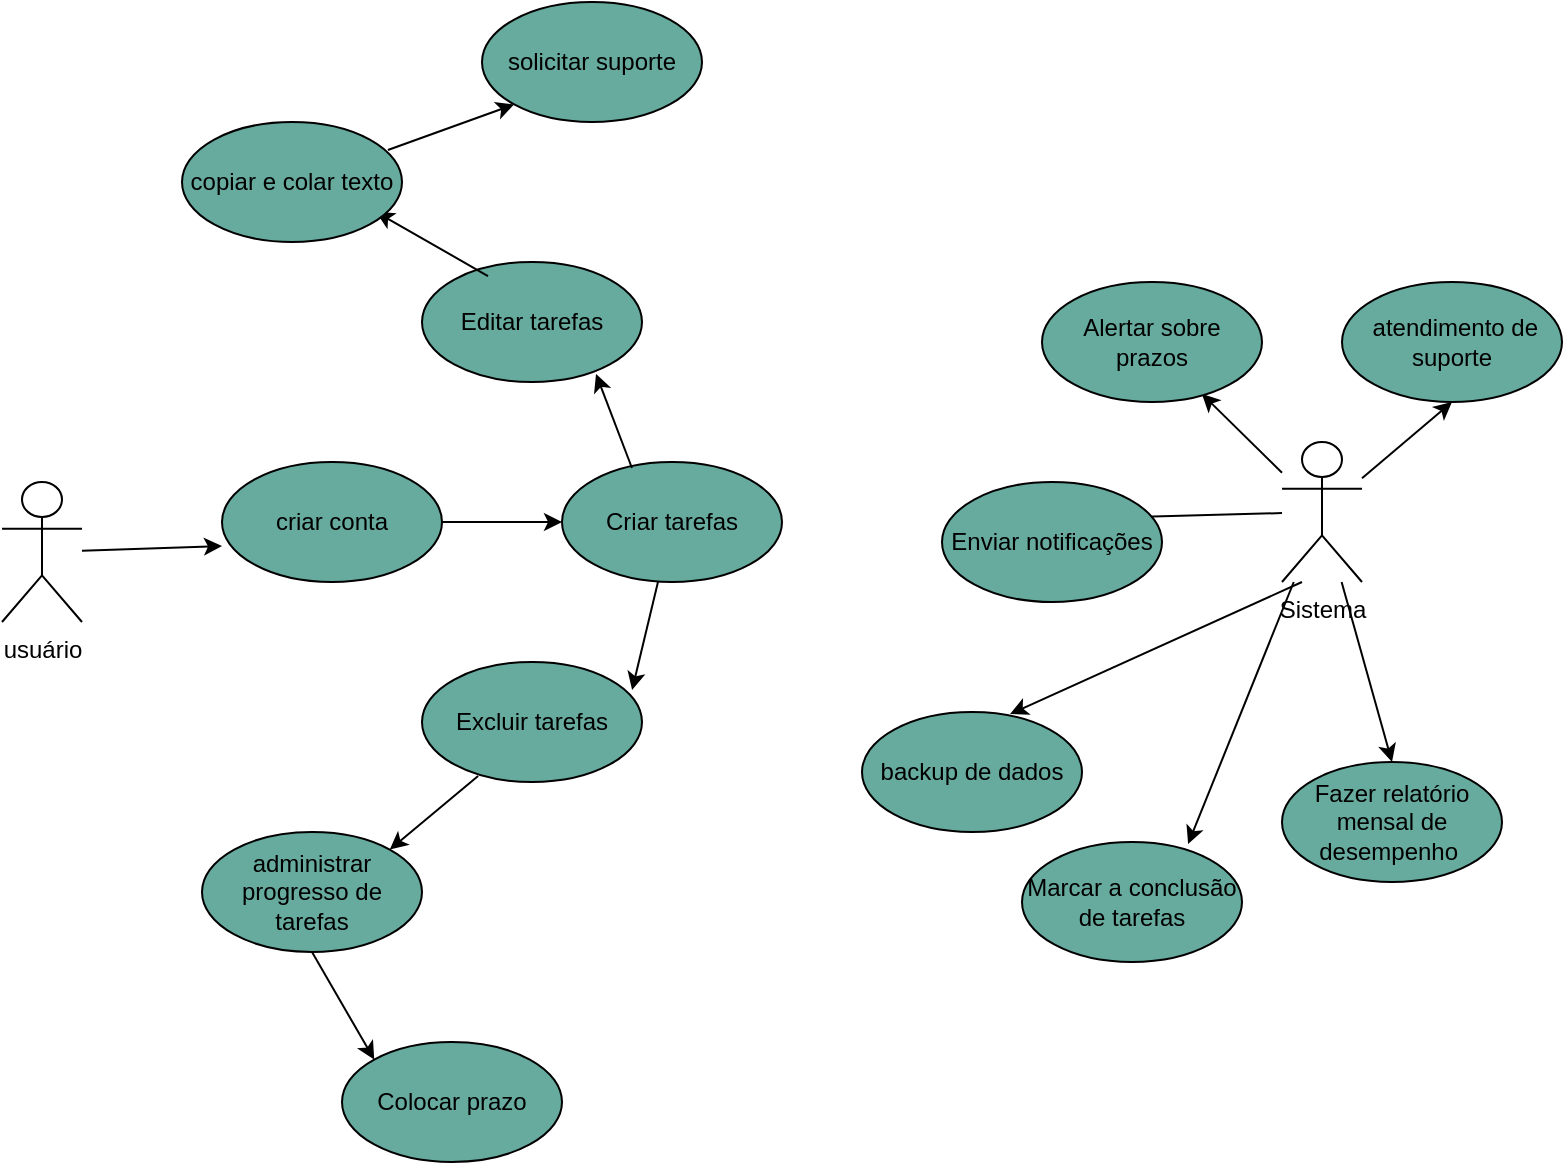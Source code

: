 <mxfile version="26.0.16" pages="2">
  <diagram name="Página-1" id="Xv098V2aOTBT-dUrSFBb">
    <mxGraphModel dx="1666" dy="781" grid="1" gridSize="10" guides="1" tooltips="1" connect="1" arrows="1" fold="1" page="1" pageScale="1" pageWidth="827" pageHeight="1169" math="0" shadow="0">
      <root>
        <mxCell id="0" />
        <mxCell id="1" parent="0" />
        <mxCell id="dAd7lYZPXFyWrwmLLRgz-7" value="criar conta" style="ellipse;whiteSpace=wrap;html=1;fillColor=light-dark(#67AB9F,var(--ge-dark-color, #121212));" parent="1" vertex="1">
          <mxGeometry x="150" y="340" width="110" height="60" as="geometry" />
        </mxCell>
        <mxCell id="dAd7lYZPXFyWrwmLLRgz-13" value="Excluir tarefas" style="ellipse;whiteSpace=wrap;html=1;fillColor=light-dark(#67AB9F,var(--ge-dark-color, #121212));" parent="1" vertex="1">
          <mxGeometry x="250" y="440" width="110" height="60" as="geometry" />
        </mxCell>
        <mxCell id="dAd7lYZPXFyWrwmLLRgz-14" value="&amp;nbsp;atendimento de suporte" style="ellipse;whiteSpace=wrap;html=1;fillColor=light-dark(#67AB9F,var(--ge-dark-color, #121212));" parent="1" vertex="1">
          <mxGeometry x="710" y="250" width="110" height="60" as="geometry" />
        </mxCell>
        <mxCell id="dAd7lYZPXFyWrwmLLRgz-15" value="Marcar a conclusão de tarefas" style="ellipse;whiteSpace=wrap;html=1;fillColor=light-dark(#67AB9F,var(--ge-dark-color, #121212));" parent="1" vertex="1">
          <mxGeometry x="550" y="530" width="110" height="60" as="geometry" />
        </mxCell>
        <mxCell id="dAd7lYZPXFyWrwmLLRgz-16" value="backup de dados" style="ellipse;whiteSpace=wrap;html=1;fillColor=light-dark(#67AB9F,var(--ge-dark-color, #121212));" parent="1" vertex="1">
          <mxGeometry x="470" y="465" width="110" height="60" as="geometry" />
        </mxCell>
        <mxCell id="dAd7lYZPXFyWrwmLLRgz-17" value="Editar tarefas" style="ellipse;whiteSpace=wrap;html=1;fillColor=light-dark(#67AB9F,var(--ge-dark-color, #121212));" parent="1" vertex="1">
          <mxGeometry x="250" y="240" width="110" height="60" as="geometry" />
        </mxCell>
        <mxCell id="dAd7lYZPXFyWrwmLLRgz-18" value="Criar tarefas" style="ellipse;whiteSpace=wrap;html=1;fillColor=light-dark(#67AB9F,var(--ge-dark-color, #121212));" parent="1" vertex="1">
          <mxGeometry x="320" y="340" width="110" height="60" as="geometry" />
        </mxCell>
        <mxCell id="dAd7lYZPXFyWrwmLLRgz-19" value="" style="endArrow=classic;html=1;rounded=0;exitX=1;exitY=0.5;exitDx=0;exitDy=0;entryX=0;entryY=0.5;entryDx=0;entryDy=0;" parent="1" source="dAd7lYZPXFyWrwmLLRgz-7" target="dAd7lYZPXFyWrwmLLRgz-18" edge="1">
          <mxGeometry width="50" height="50" relative="1" as="geometry">
            <mxPoint x="280" y="370" as="sourcePoint" />
            <mxPoint x="350" y="370" as="targetPoint" />
          </mxGeometry>
        </mxCell>
        <mxCell id="dAd7lYZPXFyWrwmLLRgz-20" value="" style="endArrow=classic;html=1;rounded=0;entryX=0.673;entryY=0.017;entryDx=0;entryDy=0;entryPerimeter=0;" parent="1" target="dAd7lYZPXFyWrwmLLRgz-16" edge="1">
          <mxGeometry width="50" height="50" relative="1" as="geometry">
            <mxPoint x="690" y="400" as="sourcePoint" />
            <mxPoint x="650" y="250" as="targetPoint" />
          </mxGeometry>
        </mxCell>
        <mxCell id="dAd7lYZPXFyWrwmLLRgz-21" value="" style="endArrow=classic;html=1;rounded=0;entryX=0.727;entryY=0.933;entryDx=0;entryDy=0;entryPerimeter=0;" parent="1" source="dAd7lYZPXFyWrwmLLRgz-31" target="dAd7lYZPXFyWrwmLLRgz-32" edge="1">
          <mxGeometry width="50" height="50" relative="1" as="geometry">
            <mxPoint x="570" y="240" as="sourcePoint" />
            <mxPoint x="650" y="280" as="targetPoint" />
          </mxGeometry>
        </mxCell>
        <mxCell id="dAd7lYZPXFyWrwmLLRgz-22" value="" style="endArrow=classic;html=1;rounded=0;entryX=0.791;entryY=0.933;entryDx=0;entryDy=0;entryPerimeter=0;exitX=0.318;exitY=0.05;exitDx=0;exitDy=0;exitPerimeter=0;" parent="1" source="dAd7lYZPXFyWrwmLLRgz-18" target="dAd7lYZPXFyWrwmLLRgz-17" edge="1">
          <mxGeometry width="50" height="50" relative="1" as="geometry">
            <mxPoint x="380" y="340" as="sourcePoint" />
            <mxPoint x="460" y="240" as="targetPoint" />
          </mxGeometry>
        </mxCell>
        <mxCell id="dAd7lYZPXFyWrwmLLRgz-23" value="" style="endArrow=classic;html=1;rounded=0;entryX=0.755;entryY=0.017;entryDx=0;entryDy=0;entryPerimeter=0;" parent="1" source="dAd7lYZPXFyWrwmLLRgz-31" target="dAd7lYZPXFyWrwmLLRgz-15" edge="1">
          <mxGeometry width="50" height="50" relative="1" as="geometry">
            <mxPoint x="518.52" y="604" as="sourcePoint" />
            <mxPoint x="611.49" y="600" as="targetPoint" />
          </mxGeometry>
        </mxCell>
        <mxCell id="dAd7lYZPXFyWrwmLLRgz-24" value="" style="endArrow=classic;html=1;rounded=0;exitX=0.255;exitY=0.95;exitDx=0;exitDy=0;exitPerimeter=0;entryX=1;entryY=0;entryDx=0;entryDy=0;" parent="1" source="dAd7lYZPXFyWrwmLLRgz-13" target="dAd7lYZPXFyWrwmLLRgz-34" edge="1">
          <mxGeometry width="50" height="50" relative="1" as="geometry">
            <mxPoint x="389" y="560" as="sourcePoint" />
            <mxPoint x="439" y="510" as="targetPoint" />
            <Array as="points" />
          </mxGeometry>
        </mxCell>
        <mxCell id="dAd7lYZPXFyWrwmLLRgz-25" value="" style="endArrow=classic;html=1;rounded=0;entryX=0.5;entryY=1;entryDx=0;entryDy=0;" parent="1" source="dAd7lYZPXFyWrwmLLRgz-31" target="dAd7lYZPXFyWrwmLLRgz-14" edge="1">
          <mxGeometry width="50" height="50" relative="1" as="geometry">
            <mxPoint x="670" y="270" as="sourcePoint" />
            <mxPoint x="720" y="220" as="targetPoint" />
          </mxGeometry>
        </mxCell>
        <mxCell id="dAd7lYZPXFyWrwmLLRgz-26" value="" style="endArrow=classic;html=1;rounded=0;entryX=0;entryY=0.7;entryDx=0;entryDy=0;entryPerimeter=0;" parent="1" source="dAd7lYZPXFyWrwmLLRgz-30" target="dAd7lYZPXFyWrwmLLRgz-7" edge="1">
          <mxGeometry width="50" height="50" relative="1" as="geometry">
            <mxPoint x="180" y="334.091" as="sourcePoint" />
            <mxPoint x="90" y="330" as="targetPoint" />
          </mxGeometry>
        </mxCell>
        <mxCell id="dAd7lYZPXFyWrwmLLRgz-27" value="" style="endArrow=classic;html=1;rounded=0;exitX=0.3;exitY=0.117;exitDx=0;exitDy=0;entryX=0.882;entryY=0.75;entryDx=0;entryDy=0;entryPerimeter=0;exitPerimeter=0;" parent="1" source="dAd7lYZPXFyWrwmLLRgz-17" target="dAd7lYZPXFyWrwmLLRgz-35" edge="1">
          <mxGeometry width="50" height="50" relative="1" as="geometry">
            <mxPoint x="310" y="220" as="sourcePoint" />
            <mxPoint x="360" y="170" as="targetPoint" />
          </mxGeometry>
        </mxCell>
        <mxCell id="dAd7lYZPXFyWrwmLLRgz-28" value="" style="endArrow=classic;html=1;rounded=0;entryX=0.064;entryY=0.333;entryDx=0;entryDy=0;entryPerimeter=0;" parent="1" source="dAd7lYZPXFyWrwmLLRgz-31" target="dAd7lYZPXFyWrwmLLRgz-33" edge="1">
          <mxGeometry width="50" height="50" relative="1" as="geometry">
            <mxPoint x="260" y="550" as="sourcePoint" />
            <mxPoint x="310" y="500" as="targetPoint" />
          </mxGeometry>
        </mxCell>
        <mxCell id="dAd7lYZPXFyWrwmLLRgz-29" value="" style="endArrow=classic;html=1;rounded=0;entryX=0.955;entryY=0.233;entryDx=0;entryDy=0;entryPerimeter=0;" parent="1" source="dAd7lYZPXFyWrwmLLRgz-18" target="dAd7lYZPXFyWrwmLLRgz-13" edge="1">
          <mxGeometry width="50" height="50" relative="1" as="geometry">
            <mxPoint x="390" y="410" as="sourcePoint" />
            <mxPoint x="310" y="460" as="targetPoint" />
          </mxGeometry>
        </mxCell>
        <mxCell id="dAd7lYZPXFyWrwmLLRgz-30" value="usuário" style="shape=umlActor;verticalLabelPosition=bottom;verticalAlign=top;html=1;outlineConnect=0;" parent="1" vertex="1">
          <mxGeometry x="40" y="350" width="40" height="70" as="geometry" />
        </mxCell>
        <mxCell id="dAd7lYZPXFyWrwmLLRgz-31" value="Sistema" style="shape=umlActor;verticalLabelPosition=bottom;verticalAlign=top;html=1;outlineConnect=0;" parent="1" vertex="1">
          <mxGeometry x="680" y="330" width="40" height="70" as="geometry" />
        </mxCell>
        <mxCell id="dAd7lYZPXFyWrwmLLRgz-32" value="Alertar sobre prazos" style="ellipse;whiteSpace=wrap;html=1;fillColor=light-dark(#67AB9F,var(--ge-dark-color, #121212));" parent="1" vertex="1">
          <mxGeometry x="560" y="250" width="110" height="60" as="geometry" />
        </mxCell>
        <mxCell id="dAd7lYZPXFyWrwmLLRgz-33" value="Enviar notificações" style="ellipse;whiteSpace=wrap;html=1;fillColor=light-dark(#67AB9F,var(--ge-dark-color, #121212));" parent="1" vertex="1">
          <mxGeometry x="510" y="350" width="110" height="60" as="geometry" />
        </mxCell>
        <mxCell id="dAd7lYZPXFyWrwmLLRgz-34" value="administrar progresso de tarefas" style="ellipse;whiteSpace=wrap;html=1;fillColor=light-dark(#67AB9F,var(--ge-dark-color, #121212));" parent="1" vertex="1">
          <mxGeometry x="140" y="525" width="110" height="60" as="geometry" />
        </mxCell>
        <mxCell id="dAd7lYZPXFyWrwmLLRgz-35" value="copiar e colar texto" style="ellipse;whiteSpace=wrap;html=1;fillColor=light-dark(#67AB9F,var(--ge-dark-color, #121212));" parent="1" vertex="1">
          <mxGeometry x="130" y="170" width="110" height="60" as="geometry" />
        </mxCell>
        <mxCell id="dAd7lYZPXFyWrwmLLRgz-38" value="Fazer relatório mensal de desempenho&amp;nbsp;" style="ellipse;whiteSpace=wrap;html=1;fillColor=light-dark(#67AB9F,var(--ge-dark-color, #121212));" parent="1" vertex="1">
          <mxGeometry x="680" y="490" width="110" height="60" as="geometry" />
        </mxCell>
        <mxCell id="dAd7lYZPXFyWrwmLLRgz-39" value="" style="endArrow=classic;html=1;rounded=0;entryX=0.5;entryY=0;entryDx=0;entryDy=0;" parent="1" source="dAd7lYZPXFyWrwmLLRgz-31" target="dAd7lYZPXFyWrwmLLRgz-38" edge="1">
          <mxGeometry width="50" height="50" relative="1" as="geometry">
            <mxPoint x="730" y="390" as="sourcePoint" />
            <mxPoint x="720" y="500" as="targetPoint" />
          </mxGeometry>
        </mxCell>
        <mxCell id="dAd7lYZPXFyWrwmLLRgz-40" value="solicitar suporte" style="ellipse;whiteSpace=wrap;html=1;fillColor=light-dark(#67AB9F,var(--ge-dark-color, #121212));" parent="1" vertex="1">
          <mxGeometry x="280" y="110" width="110" height="60" as="geometry" />
        </mxCell>
        <mxCell id="dAd7lYZPXFyWrwmLLRgz-41" value="" style="endArrow=classic;html=1;rounded=0;exitX=0.936;exitY=0.233;exitDx=0;exitDy=0;exitPerimeter=0;entryX=0;entryY=1;entryDx=0;entryDy=0;" parent="1" source="dAd7lYZPXFyWrwmLLRgz-35" target="dAd7lYZPXFyWrwmLLRgz-40" edge="1">
          <mxGeometry width="50" height="50" relative="1" as="geometry">
            <mxPoint x="290" y="190" as="sourcePoint" />
            <mxPoint x="340" y="140" as="targetPoint" />
          </mxGeometry>
        </mxCell>
        <mxCell id="aoA1-RP-P0AGy-z7IN9Q-12" value="Colocar prazo" style="ellipse;whiteSpace=wrap;html=1;fillColor=light-dark(#67AB9F,var(--ge-dark-color, #121212));" vertex="1" parent="1">
          <mxGeometry x="210" y="630" width="110" height="60" as="geometry" />
        </mxCell>
        <mxCell id="aoA1-RP-P0AGy-z7IN9Q-13" value="" style="endArrow=classic;html=1;rounded=0;exitX=0.5;exitY=1;exitDx=0;exitDy=0;entryX=0;entryY=0;entryDx=0;entryDy=0;" edge="1" parent="1" source="dAd7lYZPXFyWrwmLLRgz-34" target="aoA1-RP-P0AGy-z7IN9Q-12">
          <mxGeometry width="50" height="50" relative="1" as="geometry">
            <mxPoint x="260" y="600" as="sourcePoint" />
            <mxPoint x="230" y="630" as="targetPoint" />
          </mxGeometry>
        </mxCell>
      </root>
    </mxGraphModel>
  </diagram>
  <diagram id="cJii3cMwRpEcBhcQLnMu" name="Página-2">
    <mxGraphModel dx="1666" dy="781" grid="1" gridSize="10" guides="1" tooltips="1" connect="1" arrows="1" fold="1" page="1" pageScale="1" pageWidth="827" pageHeight="1169" math="0" shadow="0">
      <root>
        <mxCell id="0" />
        <mxCell id="1" parent="0" />
      </root>
    </mxGraphModel>
  </diagram>
</mxfile>
